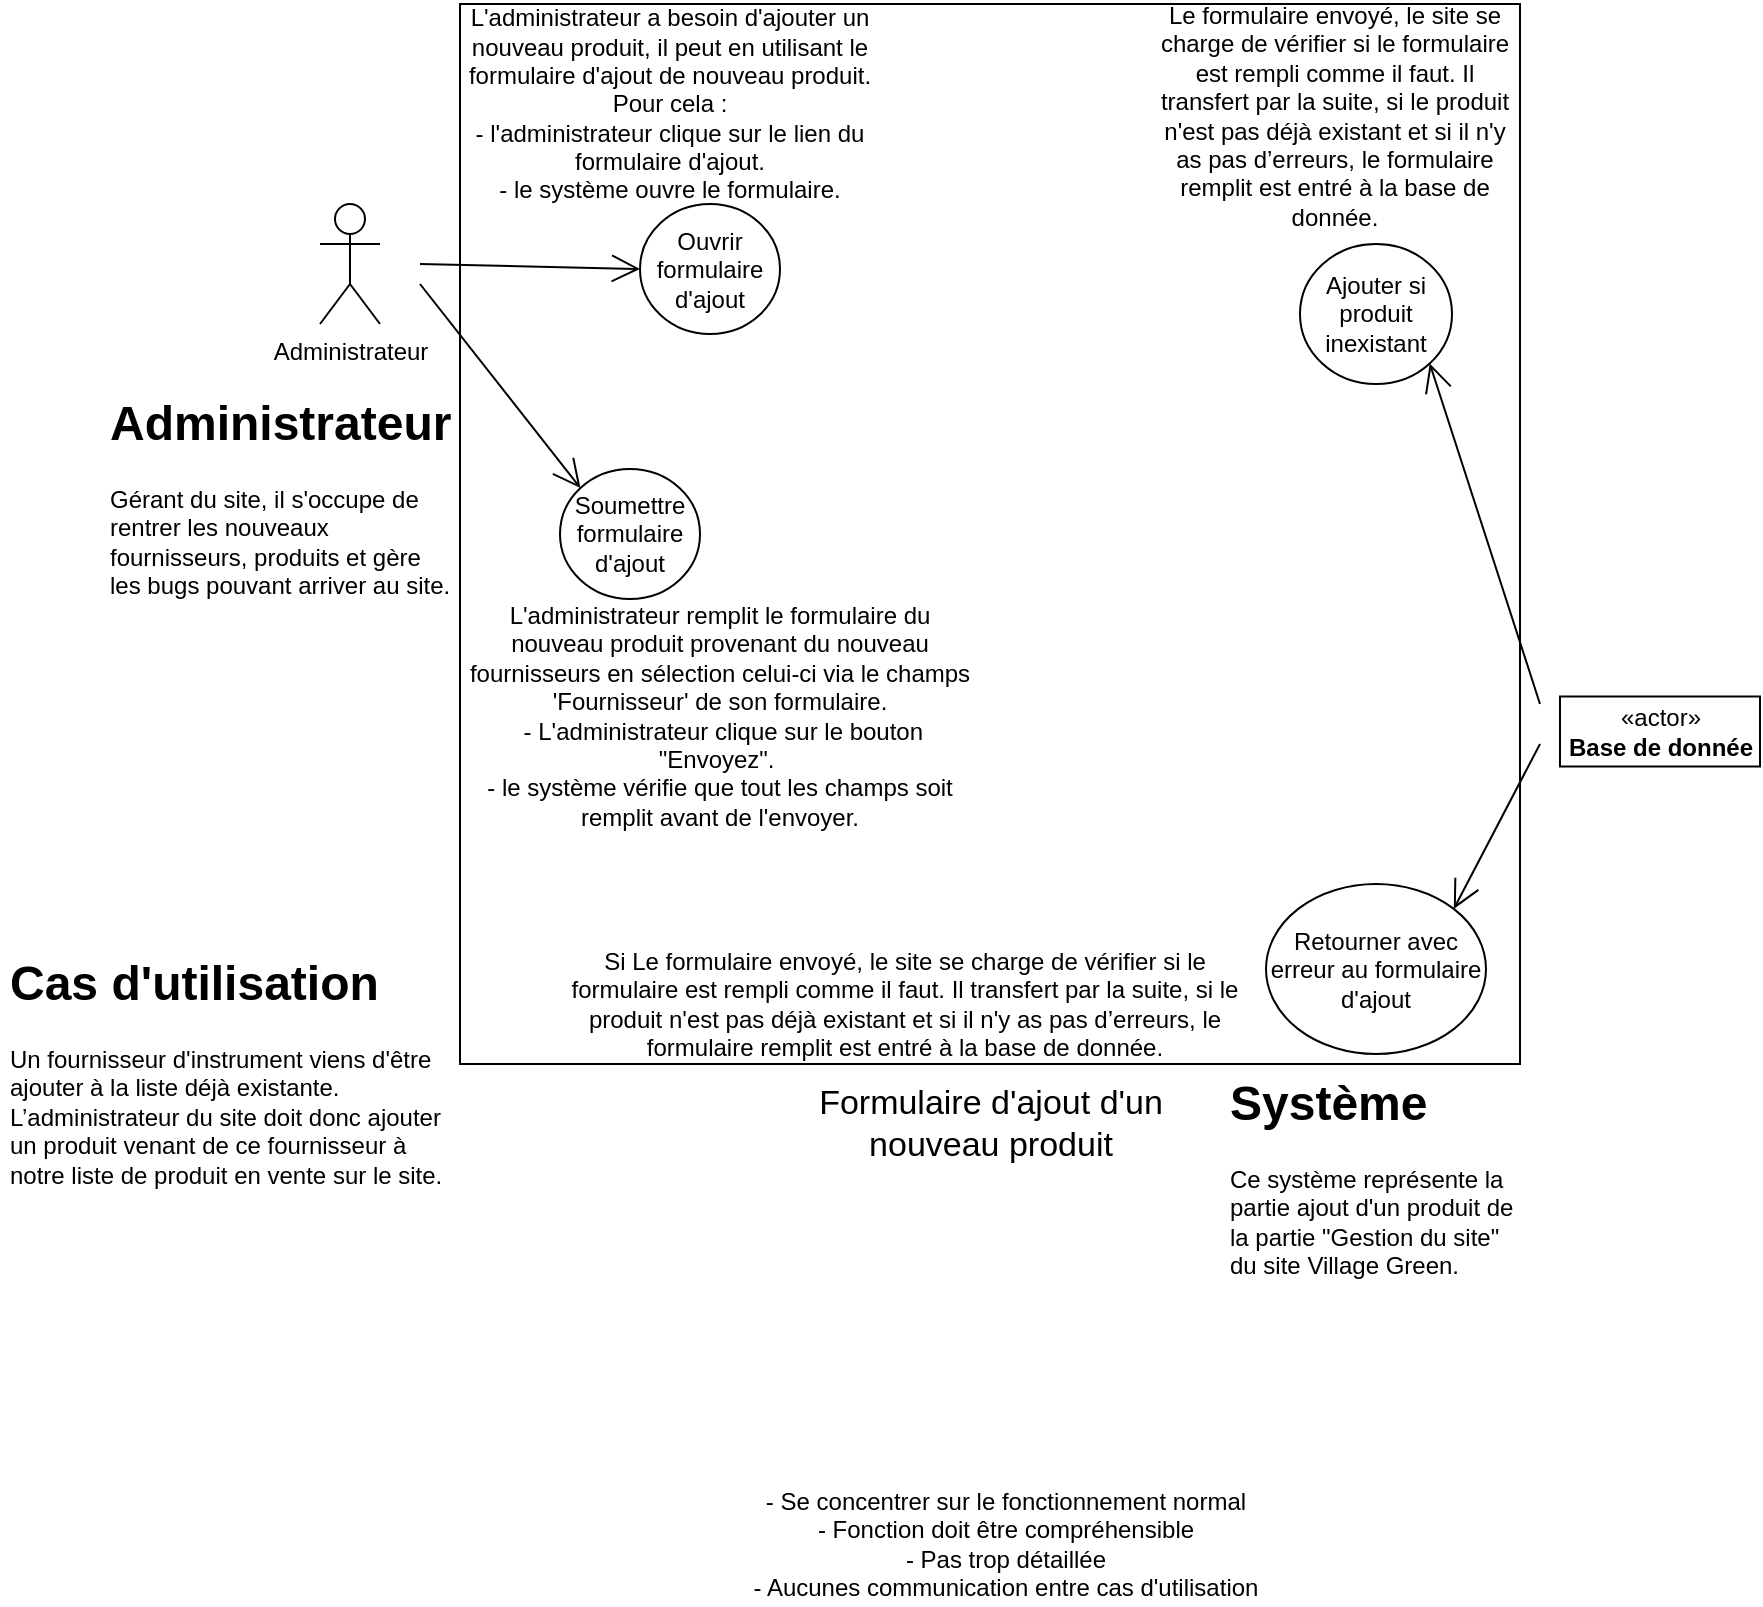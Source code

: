 <mxfile version="12.9.10" type="device"><diagram id="utuPgS_lzLGyCnl0r8yn" name="Page-1"><mxGraphModel dx="2012" dy="635" grid="1" gridSize="10" guides="1" tooltips="1" connect="1" arrows="1" fold="1" page="1" pageScale="1" pageWidth="827" pageHeight="1169" math="0" shadow="0"><root><mxCell id="0"/><mxCell id="1" parent="0"/><mxCell id="RCzRAB-3pU9FWLJcS4UZ-2" value="" style="whiteSpace=wrap;html=1;aspect=fixed;fillColor=none;" vertex="1" parent="1"><mxGeometry x="180" y="250" width="530" height="530" as="geometry"/></mxCell><mxCell id="RCzRAB-3pU9FWLJcS4UZ-3" value="&lt;font style=&quot;font-size: 17px&quot;&gt;Formulaire d'ajout d'un nouveau produit&lt;/font&gt;" style="text;html=1;strokeColor=none;fillColor=none;align=center;verticalAlign=middle;whiteSpace=wrap;rounded=0;" vertex="1" parent="1"><mxGeometry x="352.5" y="800" width="185" height="20" as="geometry"/></mxCell><mxCell id="RCzRAB-3pU9FWLJcS4UZ-4" value="Administrateur" style="shape=umlActor;verticalLabelPosition=bottom;labelBackgroundColor=#ffffff;verticalAlign=top;html=1;fillColor=none;" vertex="1" parent="1"><mxGeometry x="110" y="350" width="30" height="60" as="geometry"/></mxCell><mxCell id="RCzRAB-3pU9FWLJcS4UZ-5" value="&lt;h1&gt;Administrateur&lt;/h1&gt;&lt;p&gt;Gérant du site, il s'occupe de rentrer les nouveaux fournisseurs, produits et gère les bugs pouvant arriver au site.&lt;/p&gt;" style="text;html=1;strokeColor=none;fillColor=none;spacing=5;spacingTop=-20;whiteSpace=wrap;overflow=hidden;rounded=0;" vertex="1" parent="1"><mxGeometry y="440" width="180" height="110" as="geometry"/></mxCell><mxCell id="RCzRAB-3pU9FWLJcS4UZ-6" value="&lt;h1&gt;Système&lt;/h1&gt;&lt;p&gt;Ce système représente la partie ajout d'un produit de la partie &quot;Gestion du site&quot; du site Village Green.&lt;/p&gt;" style="text;html=1;strokeColor=none;fillColor=none;spacing=5;spacingTop=-20;whiteSpace=wrap;overflow=hidden;rounded=0;" vertex="1" parent="1"><mxGeometry x="560" y="780" width="150" height="110" as="geometry"/></mxCell><mxCell id="RCzRAB-3pU9FWLJcS4UZ-7" value="&lt;h1&gt;Cas d'utilisation&lt;/h1&gt;&lt;p&gt;Un fournisseur d'instrument viens d'être ajouter à la liste déjà existante.&amp;nbsp; L’administrateur du site doit donc ajouter un produit venant de ce fournisseur à notre liste de produit en vente sur le site.&lt;/p&gt;" style="text;html=1;strokeColor=none;fillColor=none;spacing=5;spacingTop=-20;whiteSpace=wrap;overflow=hidden;rounded=0;" vertex="1" parent="1"><mxGeometry x="-50" y="720" width="230" height="130" as="geometry"/></mxCell><mxCell id="RCzRAB-3pU9FWLJcS4UZ-8" value="- Se concentrer sur le fonctionnement normal&lt;br&gt;- Fonction doit être compréhensible&lt;br&gt;- Pas trop détaillée&lt;br&gt;- Aucunes communication entre cas d'utilisation" style="text;html=1;strokeColor=none;fillColor=none;align=center;verticalAlign=middle;whiteSpace=wrap;rounded=0;" vertex="1" parent="1"><mxGeometry x="323" y="990" width="260" height="60" as="geometry"/></mxCell><mxCell id="RCzRAB-3pU9FWLJcS4UZ-10" value="" style="endArrow=open;endFill=1;endSize=12;html=1;entryX=0;entryY=0.5;entryDx=0;entryDy=0;" edge="1" parent="1" target="RCzRAB-3pU9FWLJcS4UZ-16"><mxGeometry width="160" relative="1" as="geometry"><mxPoint x="160" y="380" as="sourcePoint"/><mxPoint x="270.0" y="380.0" as="targetPoint"/></mxGeometry></mxCell><mxCell id="RCzRAB-3pU9FWLJcS4UZ-16" value="Ouvrir formulaire d'ajout" style="ellipse;whiteSpace=wrap;html=1;fillColor=none;" vertex="1" parent="1"><mxGeometry x="270" y="350" width="70" height="65" as="geometry"/></mxCell><mxCell id="RCzRAB-3pU9FWLJcS4UZ-20" value="Soumettre formulaire d'ajout" style="ellipse;whiteSpace=wrap;html=1;fillColor=none;" vertex="1" parent="1"><mxGeometry x="230" y="482.5" width="70" height="65" as="geometry"/></mxCell><mxCell id="RCzRAB-3pU9FWLJcS4UZ-23" value="" style="endArrow=open;endFill=1;endSize=12;html=1;entryX=0;entryY=0;entryDx=0;entryDy=0;" edge="1" parent="1" target="RCzRAB-3pU9FWLJcS4UZ-20"><mxGeometry width="160" relative="1" as="geometry"><mxPoint x="160" y="390" as="sourcePoint"/><mxPoint x="270.0" y="302.5" as="targetPoint"/></mxGeometry></mxCell><mxCell id="RCzRAB-3pU9FWLJcS4UZ-25" value="«actor»&lt;br&gt;&lt;b&gt;Base de donnée&lt;/b&gt;" style="html=1;fillColor=none;" vertex="1" parent="1"><mxGeometry x="730" y="596.25" width="100" height="35" as="geometry"/></mxCell><mxCell id="RCzRAB-3pU9FWLJcS4UZ-27" value="Ajouter si produit inexistant" style="ellipse;whiteSpace=wrap;html=1;fillColor=none;" vertex="1" parent="1"><mxGeometry x="600" y="370" width="76" height="70" as="geometry"/></mxCell><mxCell id="RCzRAB-3pU9FWLJcS4UZ-28" value="" style="endArrow=open;endFill=1;endSize=12;html=1;entryX=1;entryY=1;entryDx=0;entryDy=0;" edge="1" parent="1" target="RCzRAB-3pU9FWLJcS4UZ-27"><mxGeometry width="160" relative="1" as="geometry"><mxPoint x="720" y="600" as="sourcePoint"/><mxPoint x="340.403" y="325.621" as="targetPoint"/></mxGeometry></mxCell><mxCell id="RCzRAB-3pU9FWLJcS4UZ-29" value="" style="endArrow=open;endFill=1;endSize=12;html=1;entryX=1;entryY=0;entryDx=0;entryDy=0;" edge="1" parent="1" target="RCzRAB-3pU9FWLJcS4UZ-30"><mxGeometry width="160" relative="1" as="geometry"><mxPoint x="720" y="620" as="sourcePoint"/><mxPoint x="635.5" y="336.81" as="targetPoint"/></mxGeometry></mxCell><mxCell id="RCzRAB-3pU9FWLJcS4UZ-30" value="Retourner avec erreur au formulaire d'ajout" style="ellipse;whiteSpace=wrap;html=1;fillColor=none;" vertex="1" parent="1"><mxGeometry x="583" y="690" width="110" height="85" as="geometry"/></mxCell><mxCell id="RCzRAB-3pU9FWLJcS4UZ-33" value="L'administrateur a besoin d'ajouter un nouveau produit, il peut en utilisant le formulaire d'ajout de nouveau produit. Pour cela :&lt;br&gt;- l'administrateur clique sur le lien du formulaire d'ajout.&lt;br&gt;- le système ouvre le formulaire." style="text;html=1;strokeColor=none;fillColor=none;align=center;verticalAlign=middle;whiteSpace=wrap;rounded=0;" vertex="1" parent="1"><mxGeometry x="180" y="250" width="210" height="100" as="geometry"/></mxCell><mxCell id="RCzRAB-3pU9FWLJcS4UZ-34" value="L'administrateur remplit le formulaire du nouveau produit provenant du nouveau fournisseurs en sélection celui-ci via le champs 'Fournisseur' de son formulaire.&lt;br&gt;&amp;nbsp;- L'administrateur clique sur le bouton &quot;Envoyez&quot;.&amp;nbsp;&lt;br&gt;- le système vérifie que tout les champs soit remplit avant de l'envoyer." style="text;html=1;strokeColor=none;fillColor=none;align=center;verticalAlign=middle;whiteSpace=wrap;rounded=0;" vertex="1" parent="1"><mxGeometry x="180" y="550" width="260" height="112.5" as="geometry"/></mxCell><mxCell id="RCzRAB-3pU9FWLJcS4UZ-35" value="Le formulaire envoyé, le site se charge de vérifier si le formulaire est rempli comme il faut. Il transfert par la suite, si le produit n'est pas déjà existant et si il n'y as pas d’erreurs, le formulaire remplit est entré à la base de donnée." style="text;html=1;strokeColor=none;fillColor=none;align=center;verticalAlign=middle;whiteSpace=wrap;rounded=0;" vertex="1" parent="1"><mxGeometry x="525" y="250" width="185" height="112.5" as="geometry"/></mxCell><mxCell id="RCzRAB-3pU9FWLJcS4UZ-36" value="Si Le formulaire envoyé, le site se charge de vérifier si le formulaire est rempli comme il faut. Il transfert par la suite, si le produit n'est pas déjà existant et si il n'y as pas d’erreurs, le formulaire remplit est entré à la base de donnée." style="text;html=1;strokeColor=none;fillColor=none;align=center;verticalAlign=middle;whiteSpace=wrap;rounded=0;" vertex="1" parent="1"><mxGeometry x="230" y="720" width="345" height="60" as="geometry"/></mxCell></root></mxGraphModel></diagram></mxfile>